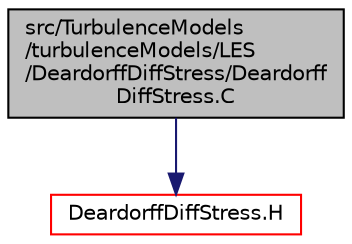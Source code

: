 digraph "src/TurbulenceModels/turbulenceModels/LES/DeardorffDiffStress/DeardorffDiffStress.C"
{
  bgcolor="transparent";
  edge [fontname="Helvetica",fontsize="10",labelfontname="Helvetica",labelfontsize="10"];
  node [fontname="Helvetica",fontsize="10",shape=record];
  Node1 [label="src/TurbulenceModels\l/turbulenceModels/LES\l/DeardorffDiffStress/Deardorff\lDiffStress.C",height=0.2,width=0.4,color="black", fillcolor="grey75", style="filled", fontcolor="black"];
  Node1 -> Node2 [color="midnightblue",fontsize="10",style="solid",fontname="Helvetica"];
  Node2 [label="DeardorffDiffStress.H",height=0.2,width=0.4,color="red",URL="$a10576.html"];
}
